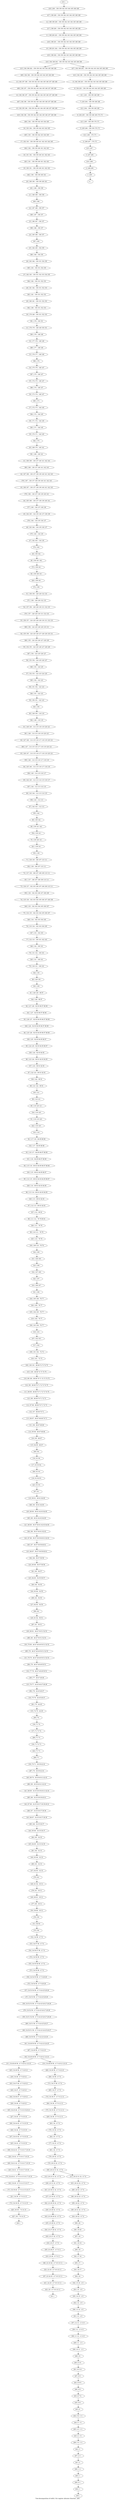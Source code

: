 digraph G {
graph [label="Tree-decomposition of width 3 for register allocator (function _init)"]
0[label="0 | : "];
1[label="1 | 209 : "];
2[label="2 | 208 209 : "];
3[label="3 | 207 208 : "];
4[label="4 | 206 207 : 170 171 "];
5[label="5 | 205 206 : 158 159 170 171 "];
6[label="6 | 204 205 : 158 159 168 169 170 171 "];
7[label="7 | 203 204 : 158 159 168 169 "];
8[label="8 | 194 203 : 158 159 162 163 164 165 168 169 "];
9[label="9 | 194 198 203 : 158 159 162 163 164 165 168 169 "];
10[label="10 | 198 201 202 : 158 159 162 163 164 165 168 169 "];
11[label="11 | 198 200 201 : 158 159 162 163 164 165 168 169 "];
12[label="12 | 198 199 200 : 158 159 162 163 164 165 168 169 "];
13[label="13 | 194 197 198 : 158 159 162 163 164 165 166 167 168 169 "];
14[label="14 | 194 196 197 : 158 159 162 163 164 165 166 167 168 169 "];
15[label="15 | 194 195 196 : 158 159 162 163 164 165 166 167 168 169 "];
16[label="16 | 193 194 : 158 159 162 163 164 165 "];
17[label="17 | 192 193 : 158 159 160 161 162 163 164 165 "];
18[label="18 | 191 192 : 158 159 160 161 162 163 "];
19[label="19 | 190 191 : 158 159 160 161 162 163 "];
20[label="20 | 189 190 : 158 159 160 161 "];
21[label="21 | 188 189 : 158 159 "];
22[label="22 | 187 188 : 156 157 "];
23[label="23 | 186 187 : 156 157 "];
24[label="24 | 185 186 : 156 157 "];
25[label="25 | 184 185 : 154 155 "];
26[label="26 | 183 184 : 150 151 154 155 "];
27[label="27 | 182 183 : 150 151 152 153 154 155 "];
28[label="28 | 181 182 : 150 151 152 153 "];
29[label="29 | 180 181 : 150 151 152 153 "];
30[label="30 | 179 180 : 150 151 152 153 "];
31[label="31 | 178 179 : 148 149 150 151 "];
32[label="32 | 177 178 : 148 149 "];
33[label="33 | 176 177 : 148 149 "];
34[label="34 | 175 176 : 146 147 "];
35[label="35 | 174 175 : 146 147 "];
36[label="36 | 173 174 : 146 147 "];
37[label="37 | 172 173 : 144 145 "];
38[label="38 | 171 172 : 144 145 "];
39[label="39 | 170 171 : 144 145 "];
40[label="40 | 169 170 : 140 141 "];
41[label="41 | 168 169 : 136 137 140 141 142 143 "];
42[label="42 | 167 168 : 136 137 138 139 140 141 142 143 "];
43[label="43 | 166 167 : 136 137 138 139 140 141 142 143 "];
44[label="44 | 165 166 : 136 137 138 139 140 141 "];
45[label="45 | 164 165 : 134 135 136 137 138 139 "];
46[label="46 | 163 164 : 134 135 136 137 "];
47[label="47 | 162 163 : 134 135 "];
48[label="48 | 159 162 : "];
49[label="49 | 159 161 162 : "];
50[label="50 | 159 160 161 : "];
51[label="51 | 158 159 : 128 129 132 133 "];
52[label="52 | 157 158 : 128 129 130 131 132 133 "];
53[label="53 | 156 157 : 124 125 128 129 130 131 132 133 "];
54[label="54 | 155 156 : 124 125 126 127 128 129 130 131 "];
55[label="55 | 154 155 : 124 125 126 127 128 129 "];
56[label="56 | 153 154 : 124 125 126 127 "];
57[label="57 | 152 153 : 122 123 124 125 "];
58[label="58 | 151 152 : 122 123 "];
59[label="59 | 150 151 : 122 123 "];
60[label="60 | 149 150 : 118 119 "];
61[label="61 | 148 149 : 114 115 118 119 120 121 "];
62[label="62 | 147 148 : 114 115 116 117 118 119 120 121 "];
63[label="63 | 146 147 : 114 115 116 117 118 119 120 121 "];
64[label="64 | 145 146 : 114 115 116 117 118 119 "];
65[label="65 | 144 145 : 112 113 114 115 116 117 "];
66[label="66 | 143 144 : 112 113 114 115 "];
67[label="67 | 142 143 : 112 113 "];
68[label="68 | 139 142 : "];
69[label="69 | 139 141 142 : "];
70[label="70 | 139 140 141 : "];
71[label="71 | 138 139 : 106 107 110 111 "];
72[label="72 | 137 138 : 106 107 108 109 110 111 "];
73[label="73 | 136 137 : 102 103 106 107 108 109 110 111 "];
74[label="74 | 135 136 : 102 103 104 105 106 107 108 109 "];
75[label="75 | 134 135 : 102 103 104 105 106 107 "];
76[label="76 | 133 134 : 102 103 104 105 "];
77[label="77 | 132 133 : 100 101 102 103 "];
78[label="78 | 131 132 : 100 101 "];
79[label="79 | 130 131 : 100 101 "];
80[label="80 | 129 130 : "];
81[label="81 | 128 129 : 96 97 "];
82[label="82 | 127 128 : 92 93 96 97 98 99 "];
83[label="83 | 126 127 : 92 93 94 95 96 97 98 99 "];
84[label="84 | 125 126 : 92 93 94 95 96 97 98 99 "];
85[label="85 | 124 125 : 92 93 94 95 96 97 "];
86[label="86 | 123 124 : 90 91 92 93 94 95 "];
87[label="87 | 122 123 : 90 91 92 93 "];
88[label="88 | 121 122 : 90 91 "];
89[label="89 | 118 121 : "];
90[label="90 | 118 120 121 : "];
91[label="91 | 118 119 120 : "];
92[label="92 | 117 118 : 84 85 88 89 "];
93[label="93 | 116 117 : 84 85 86 87 88 89 "];
94[label="94 | 115 116 : 80 81 84 85 86 87 88 89 "];
95[label="95 | 114 115 : 80 81 82 83 84 85 86 87 "];
96[label="96 | 113 114 : 80 81 82 83 84 85 "];
97[label="97 | 112 113 : 80 81 82 83 "];
98[label="98 | 111 112 : 78 79 80 81 "];
99[label="99 | 110 111 : 78 79 "];
100[label="100 | 109 110 : 78 79 "];
101[label="101 | 108 109 : "];
102[label="102 | 107 108 : "];
103[label="103 | 106 107 : "];
104[label="104 | 105 106 : 76 77 "];
105[label="105 | 104 105 : 76 77 "];
106[label="106 | 103 104 : 76 77 "];
107[label="107 | 102 103 : "];
108[label="108 | 101 102 : 72 73 "];
109[label="109 | 100 101 : 68 69 72 73 74 75 "];
110[label="110 | 99 100 : 68 69 70 71 72 73 74 75 "];
111[label="111 | 98 99 : 68 69 70 71 72 73 74 75 "];
112[label="112 | 97 98 : 68 69 70 71 72 73 "];
113[label="113 | 96 97 : 66 67 68 69 70 71 "];
114[label="114 | 95 96 : 66 67 68 69 "];
115[label="115 | 94 95 : 66 67 "];
116[label="116 | 91 94 : "];
117[label="117 | 91 93 94 : "];
118[label="118 | 91 92 93 : "];
119[label="119 | 90 91 : 60 61 64 65 "];
120[label="120 | 89 90 : 60 61 62 63 64 65 "];
121[label="121 | 88 89 : 56 57 60 61 62 63 64 65 "];
122[label="122 | 87 88 : 56 57 58 59 60 61 62 63 "];
123[label="123 | 86 87 : 56 57 58 59 60 61 "];
124[label="124 | 85 86 : 56 57 58 59 "];
125[label="125 | 84 85 : 54 55 56 57 "];
126[label="126 | 83 84 : 54 55 "];
127[label="127 | 82 83 : 54 55 "];
128[label="128 | 81 82 : 50 51 "];
129[label="129 | 80 81 : 46 47 50 51 52 53 "];
130[label="130 | 79 80 : 46 47 48 49 50 51 52 53 "];
131[label="131 | 78 79 : 46 47 48 49 50 51 52 53 "];
132[label="132 | 77 78 : 46 47 48 49 50 51 "];
133[label="133 | 76 77 : 44 45 46 47 48 49 "];
134[label="134 | 75 76 : 44 45 46 47 "];
135[label="135 | 74 75 : 44 45 "];
136[label="136 | 71 74 : "];
137[label="137 | 71 73 74 : "];
138[label="138 | 71 72 73 : "];
139[label="139 | 70 71 : 38 39 42 43 "];
140[label="140 | 69 70 : 38 39 40 41 42 43 "];
141[label="141 | 68 69 : 34 35 38 39 40 41 42 43 "];
142[label="142 | 67 68 : 34 35 36 37 38 39 40 41 "];
143[label="143 | 66 67 : 34 35 36 37 38 39 "];
144[label="144 | 65 66 : 34 35 36 37 "];
145[label="145 | 64 65 : 32 33 34 35 "];
146[label="146 | 63 64 : 32 33 "];
147[label="147 | 62 63 : 32 33 "];
148[label="148 | 61 62 : 30 31 "];
149[label="149 | 60 61 : 30 31 "];
150[label="150 | 59 60 : 30 31 "];
151[label="151 | 58 59 : "];
152[label="152 | 34 58 : 6 7 8 "];
153[label="153 | 34 57 58 : 6 7 8 "];
154[label="154 | 34 56 57 58 : 6 7 8 "];
155[label="155 | 34 55 56 58 : 6 7 8 "];
156[label="156 | 34 54 55 58 : 6 7 8 28 29 "];
157[label="157 | 34 53 54 58 : 6 7 8 24 25 28 29 "];
158[label="158 | 34 52 53 58 : 6 7 8 24 25 26 27 28 29 "];
159[label="159 | 34 51 52 58 : 6 7 8 24 25 26 27 28 29 "];
160[label="160 | 34 50 51 58 : 6 7 8 22 23 24 25 26 27 "];
161[label="161 | 34 49 50 58 : 6 7 8 22 23 24 25 "];
162[label="162 | 34 48 49 58 : 6 7 8 20 21 22 23 "];
163[label="163 | 34 47 48 : 6 7 8 20 21 "];
164[label="164 | 34 46 47 : 6 7 8 20 21 "];
165[label="165 | 34 45 46 : 6 7 8 18 19 20 21 "];
166[label="166 | 34 44 45 : 6 7 8 18 19 "];
167[label="167 | 34 43 44 : 6 7 8 18 19 "];
168[label="168 | 34 42 43 : 6 7 8 16 17 18 19 "];
169[label="169 | 34 41 42 : 6 7 8 16 17 18 19 "];
170[label="170 | 34 40 41 : 6 7 8 14 15 16 17 18 19 "];
171[label="171 | 34 39 40 : 6 7 8 14 15 16 17 "];
172[label="172 | 34 38 39 : 6 7 8 14 15 "];
173[label="173 | 34 37 58 : 6 7 8 "];
174[label="174 | 34 36 37 : 6 7 8 12 13 "];
175[label="175 | 34 35 36 : 6 7 8 12 13 "];
176[label="176 | 33 34 : 6 7 8 "];
177[label="177 | 32 33 : 6 7 8 "];
178[label="178 | 20 32 : 6 7 8 "];
179[label="179 | 20 23 32 : 6 7 8 "];
180[label="180 | 20 23 31 32 : 6 7 8 "];
181[label="181 | 23 30 31 32 : 6 7 8 "];
182[label="182 | 23 29 30 32 : 6 7 8 "];
183[label="183 | 23 28 29 32 : 6 7 8 "];
184[label="184 | 23 27 28 32 : 6 7 8 "];
185[label="185 | 23 26 27 : 6 7 8 11 "];
186[label="186 | 23 25 26 : 6 7 8 9 10 11 "];
187[label="187 | 23 24 25 : 6 7 8 9 10 11 "];
188[label="188 | 20 22 23 : 6 7 8 "];
189[label="189 | 20 21 22 : 6 7 8 "];
190[label="190 | 19 20 : "];
191[label="191 | 18 19 : "];
192[label="192 | 17 18 : "];
193[label="193 | 16 17 : "];
194[label="194 | 15 16 : 4 5 "];
195[label="195 | 14 15 : 4 5 "];
196[label="196 | 13 14 : 4 5 "];
197[label="197 | 12 13 : 2 3 4 5 "];
198[label="198 | 11 12 : 2 3 4 5 "];
199[label="199 | 10 11 : 2 3 "];
200[label="200 | 6 10 : "];
201[label="201 | 6 9 10 : "];
202[label="202 | 6 8 9 : "];
203[label="203 | 6 7 8 : "];
204[label="204 | 5 6 : 0 1 "];
205[label="205 | 4 5 : 0 1 "];
206[label="206 | 3 4 : 0 1 "];
207[label="207 | 2 3 : "];
208[label="208 | 1 2 : "];
209[label="209 | 0 1 : "];
210[label="210 | 194 198 202 : 158 159 162 163 164 165 168 169 "];
211[label="211 | 34 48 49 58 : 6 7 8 20 21 22 23 "];
212[label="212 | 20 23 31 32 : 6 7 8 "];
213[label="213 | 20 23 31 32 : 6 7 8 "];
214[label="214 | 34 48 49 58 : 6 7 8 20 21 22 23 "];
215[label="215 | 194 198 202 : 158 159 162 163 164 165 168 169 "];
216[label="216 | : "];
217[label="217 | 198 200 : 158 159 162 163 164 165 168 169 "];
218[label="218 | 198 201 : 158 159 162 163 164 165 168 169 "];
219[label="219 | 198 202 : 158 159 162 163 164 165 168 169 "];
220[label="220 | : "];
221[label="221 | 34 39 : 6 7 8 14 15 "];
222[label="222 | 34 40 : 6 7 8 14 15 16 17 "];
223[label="223 | 34 41 : 6 7 8 16 17 18 19 "];
224[label="224 | 34 42 : 6 7 8 16 17 18 19 "];
225[label="225 | 34 43 : 6 7 8 18 19 "];
226[label="226 | 34 44 : 6 7 8 18 19 "];
227[label="227 | 34 45 : 6 7 8 18 19 "];
228[label="228 | 34 46 : 6 7 8 20 21 "];
229[label="229 | 34 47 : 6 7 8 20 21 "];
230[label="230 | 34 48 : 6 7 8 20 21 "];
231[label="231 | : "];
232[label="232 | 23 25 : 6 7 8 9 10 11 "];
233[label="233 | 23 26 : 6 7 8 11 "];
234[label="234 | 23 27 : 6 7 8 "];
235[label="235 | 23 28 32 : 6 7 8 "];
236[label="236 | 23 29 32 : 6 7 8 "];
237[label="237 | 23 30 32 : 6 7 8 "];
238[label="238 | 23 31 32 : 6 7 8 "];
239[label="239 | : "];
240[label="240 | 1 : "];
241[label="241 | 2 : "];
242[label="242 | 3 : "];
243[label="243 | 4 : 0 1 "];
244[label="244 | 5 : 0 1 "];
245[label="245 | 6 : "];
246[label="246 | 6 8 : "];
247[label="247 | 6 9 : "];
248[label="248 | 10 : "];
249[label="249 | 11 : 2 3 "];
250[label="250 | 12 : 2 3 4 5 "];
251[label="251 | 13 : 4 5 "];
252[label="252 | 14 : 4 5 "];
253[label="253 | 15 : 4 5 "];
254[label="254 | 16 : "];
255[label="255 | 17 : "];
256[label="256 | 18 : "];
257[label="257 | 19 : "];
258[label="258 | 20 : "];
259[label="259 | 20 22 : 6 7 8 "];
260[label="260 | 20 23 : 6 7 8 "];
261[label="261 | 32 : 6 7 8 "];
262[label="262 | 33 : 6 7 8 "];
263[label="263 | 34 : 6 7 8 "];
264[label="264 | 34 36 : 6 7 8 12 13 "];
265[label="265 | 34 37 : 6 7 8 "];
266[label="266 | 34 58 : 6 7 8 "];
267[label="267 | 34 49 58 : 6 7 8 22 23 "];
268[label="268 | 34 50 58 : 6 7 8 22 23 24 25 "];
269[label="269 | 34 51 58 : 6 7 8 24 25 26 27 "];
270[label="270 | 34 52 58 : 6 7 8 24 25 26 27 28 29 "];
271[label="271 | 34 53 58 : 6 7 8 24 25 28 29 "];
272[label="272 | 34 54 58 : 6 7 8 28 29 "];
273[label="273 | 34 55 58 : 6 7 8 "];
274[label="274 | 34 56 58 : 6 7 8 "];
275[label="275 | 58 : "];
276[label="276 | 59 : "];
277[label="277 | 60 : 30 31 "];
278[label="278 | 61 : 30 31 "];
279[label="279 | 62 : "];
280[label="280 | 63 : 32 33 "];
281[label="281 | 64 : 32 33 "];
282[label="282 | 65 : 34 35 "];
283[label="283 | 66 : 34 35 36 37 "];
284[label="284 | 67 : 34 35 36 37 38 39 "];
285[label="285 | 68 : 34 35 38 39 40 41 "];
286[label="286 | 69 : 38 39 40 41 42 43 "];
287[label="287 | 70 : 38 39 42 43 "];
288[label="288 | 71 : "];
289[label="289 | 71 73 : "];
290[label="290 | 74 : "];
291[label="291 | 75 : 44 45 "];
292[label="292 | 76 : 44 45 46 47 "];
293[label="293 | 77 : 46 47 48 49 "];
294[label="294 | 78 : 46 47 48 49 50 51 "];
295[label="295 | 79 : 46 47 48 49 50 51 52 53 "];
296[label="296 | 80 : 46 47 50 51 52 53 "];
297[label="297 | 81 : 50 51 "];
298[label="298 | 82 : "];
299[label="299 | 83 : 54 55 "];
300[label="300 | 84 : 54 55 "];
301[label="301 | 85 : 56 57 "];
302[label="302 | 86 : 56 57 58 59 "];
303[label="303 | 87 : 56 57 58 59 60 61 "];
304[label="304 | 88 : 56 57 60 61 62 63 "];
305[label="305 | 89 : 60 61 62 63 64 65 "];
306[label="306 | 90 : 60 61 64 65 "];
307[label="307 | 91 : "];
308[label="308 | 91 93 : "];
309[label="309 | 94 : "];
310[label="310 | 95 : 66 67 "];
311[label="311 | 96 : 66 67 68 69 "];
312[label="312 | 97 : 68 69 70 71 "];
313[label="313 | 98 : 68 69 70 71 72 73 "];
314[label="314 | 99 : 68 69 70 71 72 73 74 75 "];
315[label="315 | 100 : 68 69 72 73 74 75 "];
316[label="316 | 101 : 72 73 "];
317[label="317 | 102 : "];
318[label="318 | 103 : "];
319[label="319 | 104 : 76 77 "];
320[label="320 | 105 : 76 77 "];
321[label="321 | 106 : "];
322[label="322 | 107 : "];
323[label="323 | 108 : "];
324[label="324 | 109 : "];
325[label="325 | 110 : 78 79 "];
326[label="326 | 111 : 78 79 "];
327[label="327 | 112 : 80 81 "];
328[label="328 | 113 : 80 81 82 83 "];
329[label="329 | 114 : 80 81 82 83 84 85 "];
330[label="330 | 115 : 80 81 84 85 86 87 "];
331[label="331 | 116 : 84 85 86 87 88 89 "];
332[label="332 | 117 : 84 85 88 89 "];
333[label="333 | 118 : "];
334[label="334 | 118 120 : "];
335[label="335 | 121 : "];
336[label="336 | 122 : 90 91 "];
337[label="337 | 123 : 90 91 92 93 "];
338[label="338 | 124 : 92 93 94 95 "];
339[label="339 | 125 : 92 93 94 95 96 97 "];
340[label="340 | 126 : 92 93 94 95 96 97 98 99 "];
341[label="341 | 127 : 92 93 96 97 98 99 "];
342[label="342 | 128 : 96 97 "];
343[label="343 | 129 : "];
344[label="344 | 130 : "];
345[label="345 | 131 : 100 101 "];
346[label="346 | 132 : 100 101 "];
347[label="347 | 133 : 102 103 "];
348[label="348 | 134 : 102 103 104 105 "];
349[label="349 | 135 : 102 103 104 105 106 107 "];
350[label="350 | 136 : 102 103 106 107 108 109 "];
351[label="351 | 137 : 106 107 108 109 110 111 "];
352[label="352 | 138 : 106 107 110 111 "];
353[label="353 | 139 : "];
354[label="354 | 139 141 : "];
355[label="355 | 142 : "];
356[label="356 | 143 : 112 113 "];
357[label="357 | 144 : 112 113 114 115 "];
358[label="358 | 145 : 114 115 116 117 "];
359[label="359 | 146 : 114 115 116 117 118 119 "];
360[label="360 | 147 : 114 115 116 117 118 119 120 121 "];
361[label="361 | 148 : 114 115 118 119 120 121 "];
362[label="362 | 149 : 118 119 "];
363[label="363 | 150 : "];
364[label="364 | 151 : 122 123 "];
365[label="365 | 152 : 122 123 "];
366[label="366 | 153 : 124 125 "];
367[label="367 | 154 : 124 125 126 127 "];
368[label="368 | 155 : 124 125 126 127 128 129 "];
369[label="369 | 156 : 124 125 128 129 130 131 "];
370[label="370 | 157 : 128 129 130 131 132 133 "];
371[label="371 | 158 : 128 129 132 133 "];
372[label="372 | 159 : "];
373[label="373 | 159 161 : "];
374[label="374 | 162 : "];
375[label="375 | 163 : 134 135 "];
376[label="376 | 164 : 134 135 136 137 "];
377[label="377 | 165 : 136 137 138 139 "];
378[label="378 | 166 : 136 137 138 139 140 141 "];
379[label="379 | 167 : 136 137 138 139 140 141 142 143 "];
380[label="380 | 168 : 136 137 140 141 142 143 "];
381[label="381 | 169 : 140 141 "];
382[label="382 | 170 : "];
383[label="383 | 171 : 144 145 "];
384[label="384 | 172 : 144 145 "];
385[label="385 | 173 : "];
386[label="386 | 174 : 146 147 "];
387[label="387 | 175 : 146 147 "];
388[label="388 | 176 : "];
389[label="389 | 177 : 148 149 "];
390[label="390 | 178 : 148 149 "];
391[label="391 | 179 : 150 151 "];
392[label="392 | 180 : 150 151 152 153 "];
393[label="393 | 181 : 150 151 152 153 "];
394[label="394 | 182 : 150 151 152 153 "];
395[label="395 | 183 : 150 151 154 155 "];
396[label="396 | 184 : 154 155 "];
397[label="397 | 185 : "];
398[label="398 | 186 : 156 157 "];
399[label="399 | 187 : 156 157 "];
400[label="400 | 188 : "];
401[label="401 | 189 : 158 159 "];
402[label="402 | 190 : 158 159 160 161 "];
403[label="403 | 191 : 158 159 160 161 162 163 "];
404[label="404 | 192 : 158 159 160 161 162 163 "];
405[label="405 | 193 : 158 159 162 163 164 165 "];
406[label="406 | 194 : 158 159 162 163 164 165 "];
407[label="407 | 194 196 : 158 159 162 163 164 165 166 167 168 169 "];
408[label="408 | 194 197 : 158 159 162 163 164 165 166 167 168 169 "];
409[label="409 | 194 198 : 158 159 162 163 164 165 168 169 "];
410[label="410 | 194 198 : 158 159 162 163 164 165 168 169 "];
411[label="411 | 203 : 158 159 168 169 "];
412[label="412 | 204 : 158 159 168 169 "];
413[label="413 | 205 : 158 159 170 171 "];
414[label="414 | 206 : 170 171 "];
415[label="415 | 207 : "];
416[label="416 | 208 : "];
417[label="417 | 199 200 : 158 159 162 163 164 165 168 169 "];
418[label="418 | 200 : 158 159 162 163 164 165 168 169 "];
419[label="419 | 194 196 : 158 159 162 163 164 165 166 167 168 169 "];
420[label="420 | 159 161 : "];
421[label="421 | 139 141 : "];
422[label="422 | 118 120 : "];
423[label="423 | 91 93 : "];
424[label="424 | 71 73 : "];
425[label="425 | 34 48 58 : 6 7 8 20 21 "];
426[label="426 | 38 39 : 7 8 14 15 "];
427[label="427 | 39 : 7 8 14 15 "];
428[label="428 | 34 49 58 : 6 7 8 22 23 "];
429[label="429 | 34 36 : 6 7 8 12 13 "];
430[label="430 | 23 27 32 : 6 7 8 "];
431[label="431 | 24 25 : 6 7 8 9 10 11 "];
432[label="432 | 25 : 6 7 8 9 10 11 "];
433[label="433 | 20 23 32 : 6 7 8 "];
434[label="434 | 20 22 : 6 7 8 "];
435[label="435 | 6 8 : "];
436[label="436 | 1 : "];
437[label="437 | 194 198 202 : 158 159 162 163 164 165 168 169 "];
48->49 ;
68->69 ;
89->90 ;
116->117 ;
136->137 ;
152->153 ;
153->154 ;
178->179 ;
179->180 ;
200->201 ;
162->211 ;
180->212 ;
180->213 ;
162->214 ;
221->172 ;
171->221 ;
222->171 ;
170->222 ;
223->170 ;
169->223 ;
224->169 ;
168->224 ;
225->168 ;
167->225 ;
226->167 ;
166->226 ;
227->166 ;
165->227 ;
228->165 ;
164->228 ;
229->164 ;
163->229 ;
230->163 ;
232->187 ;
186->232 ;
233->186 ;
185->233 ;
234->185 ;
235->184 ;
183->235 ;
236->183 ;
182->236 ;
237->182 ;
181->237 ;
238->181 ;
212->238 ;
240->209 ;
208->240 ;
241->208 ;
207->241 ;
242->207 ;
206->242 ;
243->206 ;
205->243 ;
244->205 ;
204->244 ;
245->204 ;
246->203 ;
202->246 ;
247->202 ;
201->247 ;
248->200 ;
199->248 ;
249->199 ;
198->249 ;
250->198 ;
197->250 ;
251->197 ;
196->251 ;
252->196 ;
195->252 ;
253->195 ;
194->253 ;
254->194 ;
193->254 ;
255->193 ;
192->255 ;
256->192 ;
191->256 ;
257->191 ;
190->257 ;
258->190 ;
259->189 ;
188->259 ;
260->188 ;
261->178 ;
177->261 ;
262->177 ;
176->262 ;
263->176 ;
264->175 ;
174->264 ;
265->174 ;
173->265 ;
266->173 ;
267->162 ;
161->267 ;
268->161 ;
160->268 ;
269->160 ;
159->269 ;
270->159 ;
158->270 ;
271->158 ;
157->271 ;
272->157 ;
156->272 ;
273->156 ;
155->273 ;
274->155 ;
154->274 ;
275->152 ;
151->275 ;
276->151 ;
150->276 ;
277->150 ;
149->277 ;
278->149 ;
148->278 ;
279->148 ;
147->279 ;
280->147 ;
146->280 ;
281->146 ;
145->281 ;
282->145 ;
144->282 ;
283->144 ;
143->283 ;
284->143 ;
142->284 ;
285->142 ;
141->285 ;
286->141 ;
140->286 ;
287->140 ;
139->287 ;
288->139 ;
289->138 ;
137->289 ;
290->136 ;
135->290 ;
291->135 ;
134->291 ;
292->134 ;
133->292 ;
293->133 ;
132->293 ;
294->132 ;
131->294 ;
295->131 ;
130->295 ;
296->130 ;
129->296 ;
297->129 ;
128->297 ;
298->128 ;
127->298 ;
299->127 ;
126->299 ;
300->126 ;
125->300 ;
301->125 ;
124->301 ;
302->124 ;
123->302 ;
303->123 ;
122->303 ;
304->122 ;
121->304 ;
305->121 ;
120->305 ;
306->120 ;
119->306 ;
307->119 ;
308->118 ;
117->308 ;
309->116 ;
115->309 ;
310->115 ;
114->310 ;
311->114 ;
113->311 ;
312->113 ;
112->312 ;
313->112 ;
111->313 ;
314->111 ;
110->314 ;
315->110 ;
109->315 ;
316->109 ;
108->316 ;
317->108 ;
107->317 ;
318->107 ;
106->318 ;
319->106 ;
105->319 ;
320->105 ;
104->320 ;
321->104 ;
103->321 ;
322->103 ;
102->322 ;
323->102 ;
101->323 ;
324->101 ;
100->324 ;
325->100 ;
99->325 ;
326->99 ;
98->326 ;
327->98 ;
97->327 ;
328->97 ;
96->328 ;
329->96 ;
95->329 ;
330->95 ;
94->330 ;
331->94 ;
93->331 ;
332->93 ;
92->332 ;
333->92 ;
334->91 ;
90->334 ;
335->89 ;
88->335 ;
336->88 ;
87->336 ;
337->87 ;
86->337 ;
338->86 ;
85->338 ;
339->85 ;
84->339 ;
340->84 ;
83->340 ;
341->83 ;
82->341 ;
342->82 ;
81->342 ;
343->81 ;
80->343 ;
344->80 ;
79->344 ;
345->79 ;
78->345 ;
346->78 ;
77->346 ;
347->77 ;
76->347 ;
348->76 ;
75->348 ;
349->75 ;
74->349 ;
350->74 ;
73->350 ;
351->73 ;
72->351 ;
352->72 ;
71->352 ;
353->71 ;
354->70 ;
69->354 ;
355->68 ;
67->355 ;
356->67 ;
66->356 ;
357->66 ;
65->357 ;
358->65 ;
64->358 ;
359->64 ;
63->359 ;
360->63 ;
62->360 ;
361->62 ;
61->361 ;
362->61 ;
60->362 ;
363->60 ;
59->363 ;
364->59 ;
58->364 ;
365->58 ;
57->365 ;
366->57 ;
56->366 ;
367->56 ;
55->367 ;
368->55 ;
54->368 ;
369->54 ;
53->369 ;
370->53 ;
52->370 ;
371->52 ;
51->371 ;
372->51 ;
373->50 ;
49->373 ;
374->48 ;
47->374 ;
375->47 ;
46->375 ;
376->46 ;
45->376 ;
377->45 ;
44->377 ;
378->44 ;
43->378 ;
379->43 ;
42->379 ;
380->42 ;
41->380 ;
381->41 ;
40->381 ;
382->40 ;
39->382 ;
383->39 ;
38->383 ;
384->38 ;
37->384 ;
385->37 ;
36->385 ;
386->36 ;
35->386 ;
387->35 ;
34->387 ;
388->34 ;
33->388 ;
389->33 ;
32->389 ;
390->32 ;
31->390 ;
391->31 ;
30->391 ;
392->30 ;
29->392 ;
393->29 ;
28->393 ;
394->28 ;
27->394 ;
395->27 ;
26->395 ;
396->26 ;
25->396 ;
397->25 ;
24->397 ;
398->24 ;
23->398 ;
399->23 ;
22->399 ;
400->22 ;
21->400 ;
401->21 ;
20->401 ;
402->20 ;
19->402 ;
403->19 ;
18->403 ;
404->18 ;
17->404 ;
405->17 ;
16->405 ;
406->16 ;
407->15 ;
14->407 ;
408->14 ;
13->408 ;
409->13 ;
215->409 ;
419->406 ;
15->419 ;
420->372 ;
50->420 ;
421->353 ;
70->421 ;
422->333 ;
91->422 ;
423->307 ;
118->423 ;
424->288 ;
138->424 ;
425->230 ;
211->425 ;
172->426 ;
427->220 ;
426->427 ;
428->266 ;
214->428 ;
429->263 ;
175->429 ;
430->234 ;
184->430 ;
187->431 ;
432->231 ;
431->432 ;
433->260 ;
213->433 ;
434->258 ;
189->434 ;
435->245 ;
203->435 ;
436->239 ;
209->436 ;
216->418 ;
418->417 ;
417->12 ;
12->217 ;
217->11 ;
11->218 ;
218->10 ;
10->219 ;
219->210 ;
410->9 ;
9->8 ;
8->411 ;
411->7 ;
7->412 ;
412->6 ;
6->413 ;
413->5 ;
5->414 ;
414->4 ;
4->415 ;
415->3 ;
3->416 ;
416->2 ;
2->1 ;
1->0 ;
437->410 ;
210->215 ;
210->437 ;
}
